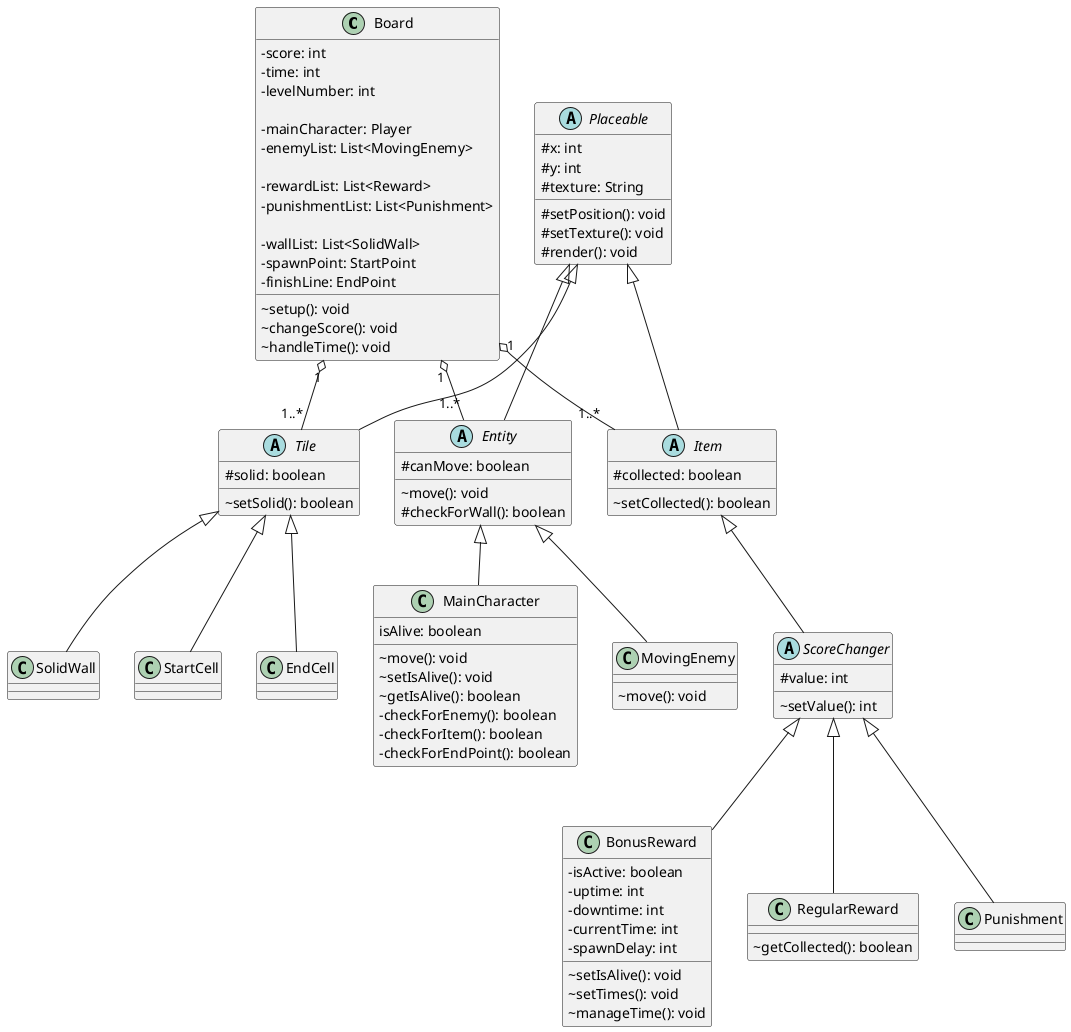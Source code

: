 @startuml
'https://plantuml.com/class-diagram

skinparam classAttributeIconSize 0

class Board
{
	-score: int
	-time: int
	-levelNumber: int

	-mainCharacter: Player
	-enemyList: List<MovingEnemy>

	-rewardList: List<Reward>
	-punishmentList: List<Punishment>

	-wallList: List<SolidWall>
	-spawnPoint: StartPoint
	-finishLine: EndPoint

	~setup(): void
	~changeScore(): void
	~handleTime(): void
}

Board "1" o-- "1..*" Tile
Board "1" o-- "1..*" Entity
Board "1" o-- "1..*" Item

abstract class Placeable
{
	#x: int
	#y: int
	#texture: String

	#setPosition(): void
	#setTexture(): void
	#render(): void
}


Placeable <|-- Tile
Placeable <|-- Entity
Placeable <|-- Item


abstract class Tile
{
	#solid: boolean
	~setSolid(): boolean
}

class SolidWall
class StartCell
class EndCell

Tile <|-- SolidWall
Tile <|-- StartCell
Tile <|-- EndCell

abstract class Entity
{
	#canMove: boolean
	~move(): void
	#checkForWall(): boolean
}

Entity <|-- MainCharacter
Entity <|-- MovingEnemy

class MainCharacter
{
	isAlive: boolean

	~move(): void
	~setIsAlive(): void
	~getIsAlive(): boolean
	-checkForEnemy(): boolean
	-checkForItem(): boolean
	-checkForEndPoint(): boolean
}

class MovingEnemy
{
	~move(): void
}

abstract class Item
{
	#collected: boolean
	~setCollected(): boolean
}

Item <|-- ScoreChanger


abstract class ScoreChanger
{
	#value: int
	~setValue(): int
}

ScoreChanger <|-- BonusReward
ScoreChanger <|-- RegularReward
ScoreChanger <|-- Punishment

together {
	class RegularReward
	{
   	~getCollected(): boolean
   }
	class BonusReward
	{
   	-isActive: boolean
   	-uptime: int
   	-downtime: int
   	-currentTime: int
   	-spawnDelay: int

   	~setIsAlive(): void
   	~setTimes(): void
   	~manageTime(): void
   }
	class Punishment
}

class RegularReward


class BonusReward




@enduml